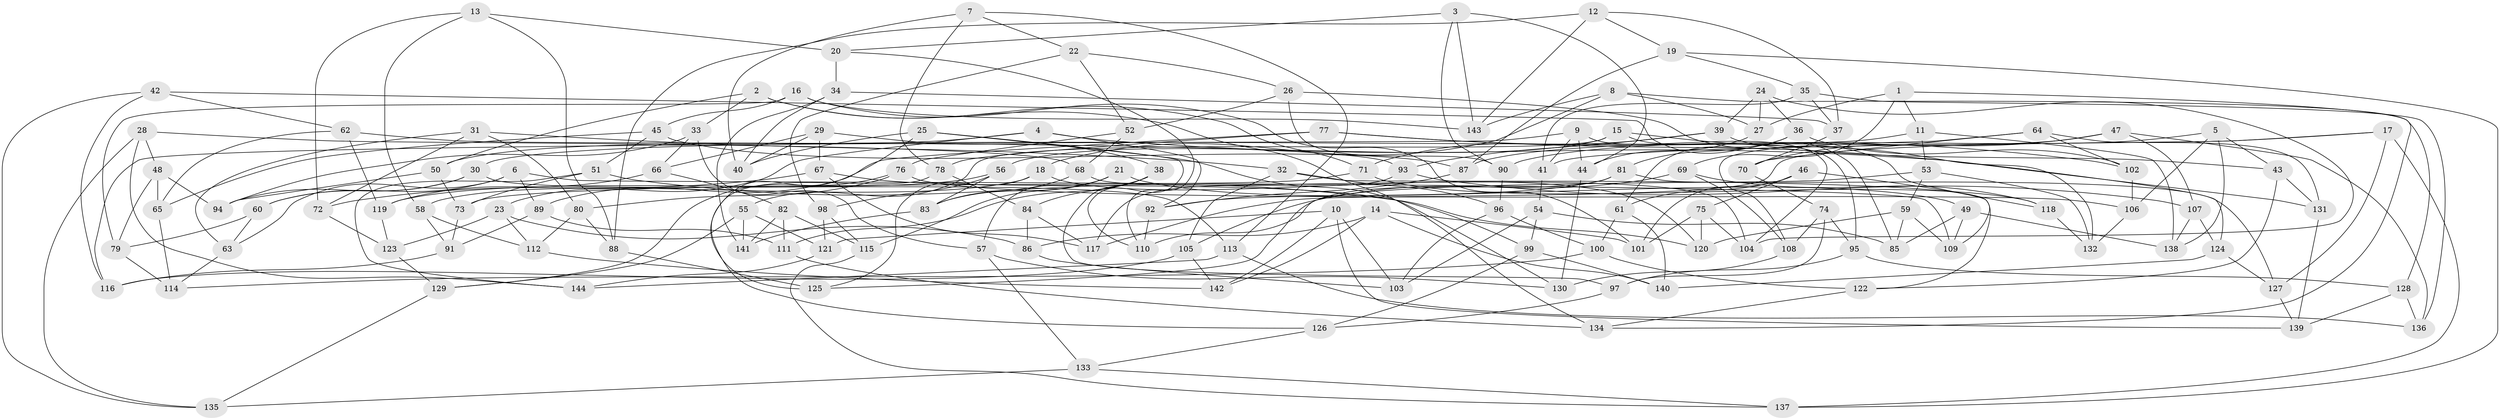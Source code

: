 // Generated by graph-tools (version 1.1) at 2025/58/03/09/25 04:58:36]
// undirected, 144 vertices, 288 edges
graph export_dot {
graph [start="1"]
  node [color=gray90,style=filled];
  1;
  2;
  3;
  4;
  5;
  6;
  7;
  8;
  9;
  10;
  11;
  12;
  13;
  14;
  15;
  16;
  17;
  18;
  19;
  20;
  21;
  22;
  23;
  24;
  25;
  26;
  27;
  28;
  29;
  30;
  31;
  32;
  33;
  34;
  35;
  36;
  37;
  38;
  39;
  40;
  41;
  42;
  43;
  44;
  45;
  46;
  47;
  48;
  49;
  50;
  51;
  52;
  53;
  54;
  55;
  56;
  57;
  58;
  59;
  60;
  61;
  62;
  63;
  64;
  65;
  66;
  67;
  68;
  69;
  70;
  71;
  72;
  73;
  74;
  75;
  76;
  77;
  78;
  79;
  80;
  81;
  82;
  83;
  84;
  85;
  86;
  87;
  88;
  89;
  90;
  91;
  92;
  93;
  94;
  95;
  96;
  97;
  98;
  99;
  100;
  101;
  102;
  103;
  104;
  105;
  106;
  107;
  108;
  109;
  110;
  111;
  112;
  113;
  114;
  115;
  116;
  117;
  118;
  119;
  120;
  121;
  122;
  123;
  124;
  125;
  126;
  127;
  128;
  129;
  130;
  131;
  132;
  133;
  134;
  135;
  136;
  137;
  138;
  139;
  140;
  141;
  142;
  143;
  144;
  1 -- 134;
  1 -- 27;
  1 -- 11;
  1 -- 69;
  2 -- 33;
  2 -- 134;
  2 -- 50;
  2 -- 71;
  3 -- 90;
  3 -- 143;
  3 -- 44;
  3 -- 20;
  4 -- 50;
  4 -- 23;
  4 -- 131;
  4 -- 92;
  5 -- 106;
  5 -- 90;
  5 -- 138;
  5 -- 43;
  6 -- 60;
  6 -- 89;
  6 -- 109;
  6 -- 63;
  7 -- 78;
  7 -- 113;
  7 -- 40;
  7 -- 22;
  8 -- 128;
  8 -- 143;
  8 -- 18;
  8 -- 27;
  9 -- 44;
  9 -- 104;
  9 -- 116;
  9 -- 41;
  10 -- 121;
  10 -- 139;
  10 -- 103;
  10 -- 142;
  11 -- 53;
  11 -- 138;
  11 -- 30;
  12 -- 88;
  12 -- 143;
  12 -- 37;
  12 -- 19;
  13 -- 58;
  13 -- 88;
  13 -- 20;
  13 -- 72;
  14 -- 86;
  14 -- 101;
  14 -- 142;
  14 -- 140;
  15 -- 132;
  15 -- 95;
  15 -- 55;
  15 -- 56;
  16 -- 101;
  16 -- 45;
  16 -- 143;
  16 -- 79;
  17 -- 137;
  17 -- 41;
  17 -- 117;
  17 -- 127;
  18 -- 120;
  18 -- 58;
  18 -- 125;
  19 -- 137;
  19 -- 35;
  19 -- 87;
  20 -- 110;
  20 -- 34;
  21 -- 83;
  21 -- 115;
  21 -- 57;
  21 -- 49;
  22 -- 26;
  22 -- 98;
  22 -- 52;
  23 -- 86;
  23 -- 112;
  23 -- 123;
  24 -- 104;
  24 -- 36;
  24 -- 27;
  24 -- 39;
  25 -- 125;
  25 -- 110;
  25 -- 130;
  25 -- 40;
  26 -- 52;
  26 -- 90;
  26 -- 118;
  27 -- 44;
  28 -- 68;
  28 -- 135;
  28 -- 144;
  28 -- 48;
  29 -- 66;
  29 -- 67;
  29 -- 40;
  29 -- 38;
  30 -- 94;
  30 -- 60;
  30 -- 113;
  31 -- 80;
  31 -- 63;
  31 -- 32;
  31 -- 72;
  32 -- 96;
  32 -- 105;
  32 -- 122;
  33 -- 94;
  33 -- 66;
  33 -- 57;
  34 -- 40;
  34 -- 141;
  34 -- 37;
  35 -- 41;
  35 -- 37;
  35 -- 136;
  36 -- 81;
  36 -- 102;
  36 -- 61;
  37 -- 70;
  38 -- 111;
  38 -- 84;
  38 -- 97;
  39 -- 93;
  39 -- 43;
  39 -- 71;
  41 -- 54;
  42 -- 62;
  42 -- 116;
  42 -- 85;
  42 -- 135;
  43 -- 122;
  43 -- 131;
  44 -- 130;
  45 -- 65;
  45 -- 87;
  45 -- 51;
  46 -- 61;
  46 -- 101;
  46 -- 109;
  46 -- 75;
  47 -- 70;
  47 -- 136;
  47 -- 107;
  47 -- 87;
  48 -- 79;
  48 -- 94;
  48 -- 65;
  49 -- 85;
  49 -- 138;
  49 -- 109;
  50 -- 73;
  50 -- 94;
  51 -- 120;
  51 -- 73;
  51 -- 144;
  52 -- 76;
  52 -- 68;
  53 -- 59;
  53 -- 132;
  53 -- 110;
  54 -- 99;
  54 -- 103;
  54 -- 85;
  55 -- 141;
  55 -- 121;
  55 -- 129;
  56 -- 98;
  56 -- 83;
  56 -- 119;
  57 -- 133;
  57 -- 130;
  58 -- 91;
  58 -- 112;
  59 -- 109;
  59 -- 85;
  59 -- 120;
  60 -- 79;
  60 -- 63;
  61 -- 100;
  61 -- 140;
  62 -- 65;
  62 -- 119;
  62 -- 93;
  63 -- 114;
  64 -- 102;
  64 -- 131;
  64 -- 70;
  64 -- 108;
  65 -- 114;
  66 -- 82;
  66 -- 119;
  67 -- 117;
  67 -- 72;
  67 -- 99;
  68 -- 104;
  68 -- 83;
  69 -- 108;
  69 -- 105;
  69 -- 118;
  70 -- 74;
  71 -- 118;
  71 -- 73;
  72 -- 123;
  73 -- 91;
  74 -- 97;
  74 -- 108;
  74 -- 95;
  75 -- 120;
  75 -- 104;
  75 -- 101;
  76 -- 106;
  76 -- 129;
  76 -- 80;
  77 -- 102;
  77 -- 89;
  77 -- 124;
  77 -- 78;
  78 -- 126;
  78 -- 84;
  79 -- 114;
  80 -- 88;
  80 -- 112;
  81 -- 125;
  81 -- 127;
  81 -- 92;
  82 -- 115;
  82 -- 111;
  82 -- 141;
  83 -- 141;
  84 -- 86;
  84 -- 117;
  86 -- 103;
  87 -- 92;
  88 -- 125;
  89 -- 91;
  89 -- 111;
  90 -- 96;
  91 -- 116;
  92 -- 110;
  93 -- 107;
  93 -- 117;
  95 -- 97;
  95 -- 128;
  96 -- 103;
  96 -- 100;
  97 -- 126;
  98 -- 115;
  98 -- 121;
  99 -- 126;
  99 -- 140;
  100 -- 114;
  100 -- 122;
  102 -- 106;
  105 -- 142;
  105 -- 116;
  106 -- 132;
  107 -- 138;
  107 -- 124;
  108 -- 130;
  111 -- 134;
  112 -- 142;
  113 -- 144;
  113 -- 136;
  115 -- 137;
  118 -- 132;
  119 -- 123;
  121 -- 144;
  122 -- 134;
  123 -- 129;
  124 -- 127;
  124 -- 140;
  126 -- 133;
  127 -- 139;
  128 -- 136;
  128 -- 139;
  129 -- 135;
  131 -- 139;
  133 -- 137;
  133 -- 135;
}
